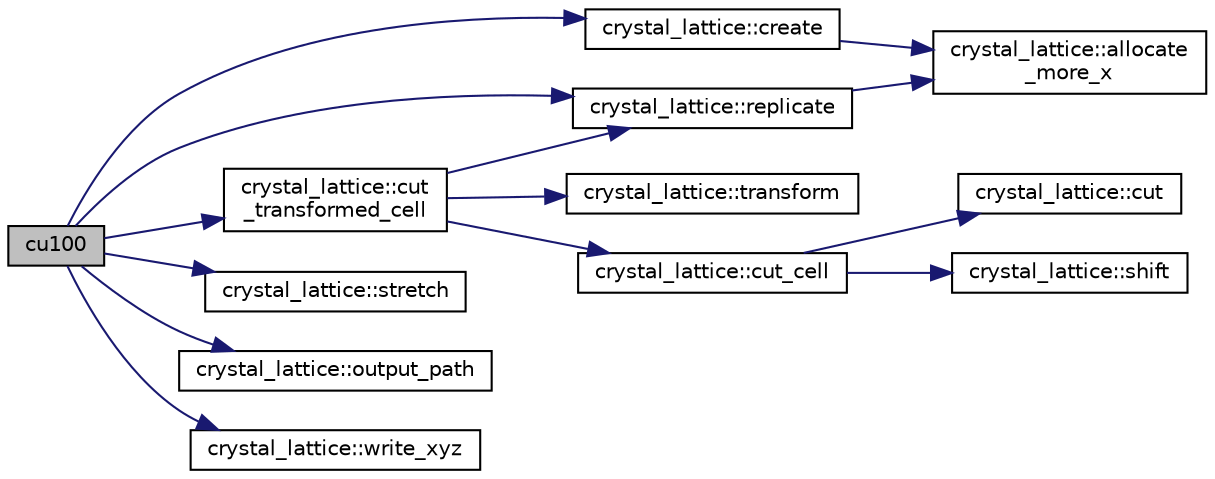 digraph "cu100"
{
  edge [fontname="Helvetica",fontsize="10",labelfontname="Helvetica",labelfontsize="10"];
  node [fontname="Helvetica",fontsize="10",shape=record];
  rankdir="LR";
  Node0 [label="cu100",height=0.2,width=0.4,color="black", fillcolor="grey75", style="filled", fontcolor="black"];
  Node0 -> Node1 [color="midnightblue",fontsize="10",style="solid",fontname="Helvetica"];
  Node1 [label="crystal_lattice::create",height=0.2,width=0.4,color="black", fillcolor="white", style="filled",URL="$namespacecrystal__lattice.html#ad70644846195cc9116b59bbc5c0c486b",tooltip="Инициализирует массивы POSITIONS, ATOM_IDS и LATTICE_VECTORS значениями входных переменных. "];
  Node1 -> Node2 [color="midnightblue",fontsize="10",style="solid",fontname="Helvetica"];
  Node2 [label="crystal_lattice::allocate\l_more_x",height=0.2,width=0.4,color="black", fillcolor="white", style="filled",URL="$namespacecrystal__lattice.html#a1943406cbde95385437fac84197f9426",tooltip="Увеличивает массивы координат атомов и их типов. "];
  Node0 -> Node3 [color="midnightblue",fontsize="10",style="solid",fontname="Helvetica"];
  Node3 [label="crystal_lattice::cut\l_transformed_cell",height=0.2,width=0.4,color="black", fillcolor="white", style="filled",URL="$namespacecrystal__lattice.html#a4521a112e9b35e44f528934fe2a532f1",tooltip="Делает преобразование координат и находит элементарную ячейку для новых векторов решетки. "];
  Node3 -> Node4 [color="midnightblue",fontsize="10",style="solid",fontname="Helvetica"];
  Node4 [label="crystal_lattice::transform",height=0.2,width=0.4,color="black", fillcolor="white", style="filled",URL="$namespacecrystal__lattice.html#a77b85f0b416c4a11dced3be62042df24",tooltip="Делает преобразование координат. "];
  Node3 -> Node5 [color="midnightblue",fontsize="10",style="solid",fontname="Helvetica"];
  Node5 [label="crystal_lattice::replicate",height=0.2,width=0.4,color="black", fillcolor="white", style="filled",URL="$namespacecrystal__lattice.html#ae3ea349cd216cd0f31efdd2d84704007",tooltip="Копирует текущую ячейку t(1) раз по первому вектору решетки, t(2) раз по второму, t(3) раз по третьем..."];
  Node5 -> Node2 [color="midnightblue",fontsize="10",style="solid",fontname="Helvetica"];
  Node3 -> Node6 [color="midnightblue",fontsize="10",style="solid",fontname="Helvetica"];
  Node6 [label="crystal_lattice::cut_cell",height=0.2,width=0.4,color="black", fillcolor="white", style="filled",URL="$namespacecrystal__lattice.html#a71eb47087ef35ee8f513ae7eaf422375",tooltip="Находит элементарную ячейку для новых векторов решетки. "];
  Node6 -> Node7 [color="midnightblue",fontsize="10",style="solid",fontname="Helvetica"];
  Node7 [label="crystal_lattice::shift",height=0.2,width=0.4,color="black", fillcolor="white", style="filled",URL="$namespacecrystal__lattice.html#a1591b9c034e98c3a8969210257581db5",tooltip="Прибавляет ко всем координатам вектор. "];
  Node6 -> Node8 [color="midnightblue",fontsize="10",style="solid",fontname="Helvetica"];
  Node8 [label="crystal_lattice::cut",height=0.2,width=0.4,color="black", fillcolor="white", style="filled",URL="$namespacecrystal__lattice.html#ab23b4fedfcb48100b0fff538f200635b",tooltip="Убирает атомы вне ячейки. "];
  Node0 -> Node9 [color="midnightblue",fontsize="10",style="solid",fontname="Helvetica"];
  Node9 [label="crystal_lattice::stretch",height=0.2,width=0.4,color="black", fillcolor="white", style="filled",URL="$namespacecrystal__lattice.html#ad78cba30d21fa9e157b11564b881f8cd",tooltip="Растягивает текущую ячейку по X, Y, Z. "];
  Node0 -> Node5 [color="midnightblue",fontsize="10",style="solid",fontname="Helvetica"];
  Node0 -> Node10 [color="midnightblue",fontsize="10",style="solid",fontname="Helvetica"];
  Node10 [label="crystal_lattice::output_path",height=0.2,width=0.4,color="black", fillcolor="white", style="filled",URL="$namespacecrystal__lattice.html#ae9bc1e02bee4558ba4964ecae4c8ab3e",tooltip="Возвращает путь вывода введенный при запуске программы. "];
  Node0 -> Node11 [color="midnightblue",fontsize="10",style="solid",fontname="Helvetica"];
  Node11 [label="crystal_lattice::write_xyz",height=0.2,width=0.4,color="black", fillcolor="white", style="filled",URL="$namespacecrystal__lattice.html#a973f0596d4738cf20ad408cc7551a1c9",tooltip="Выводит информацию об атомах в формате .xyz. "];
}
